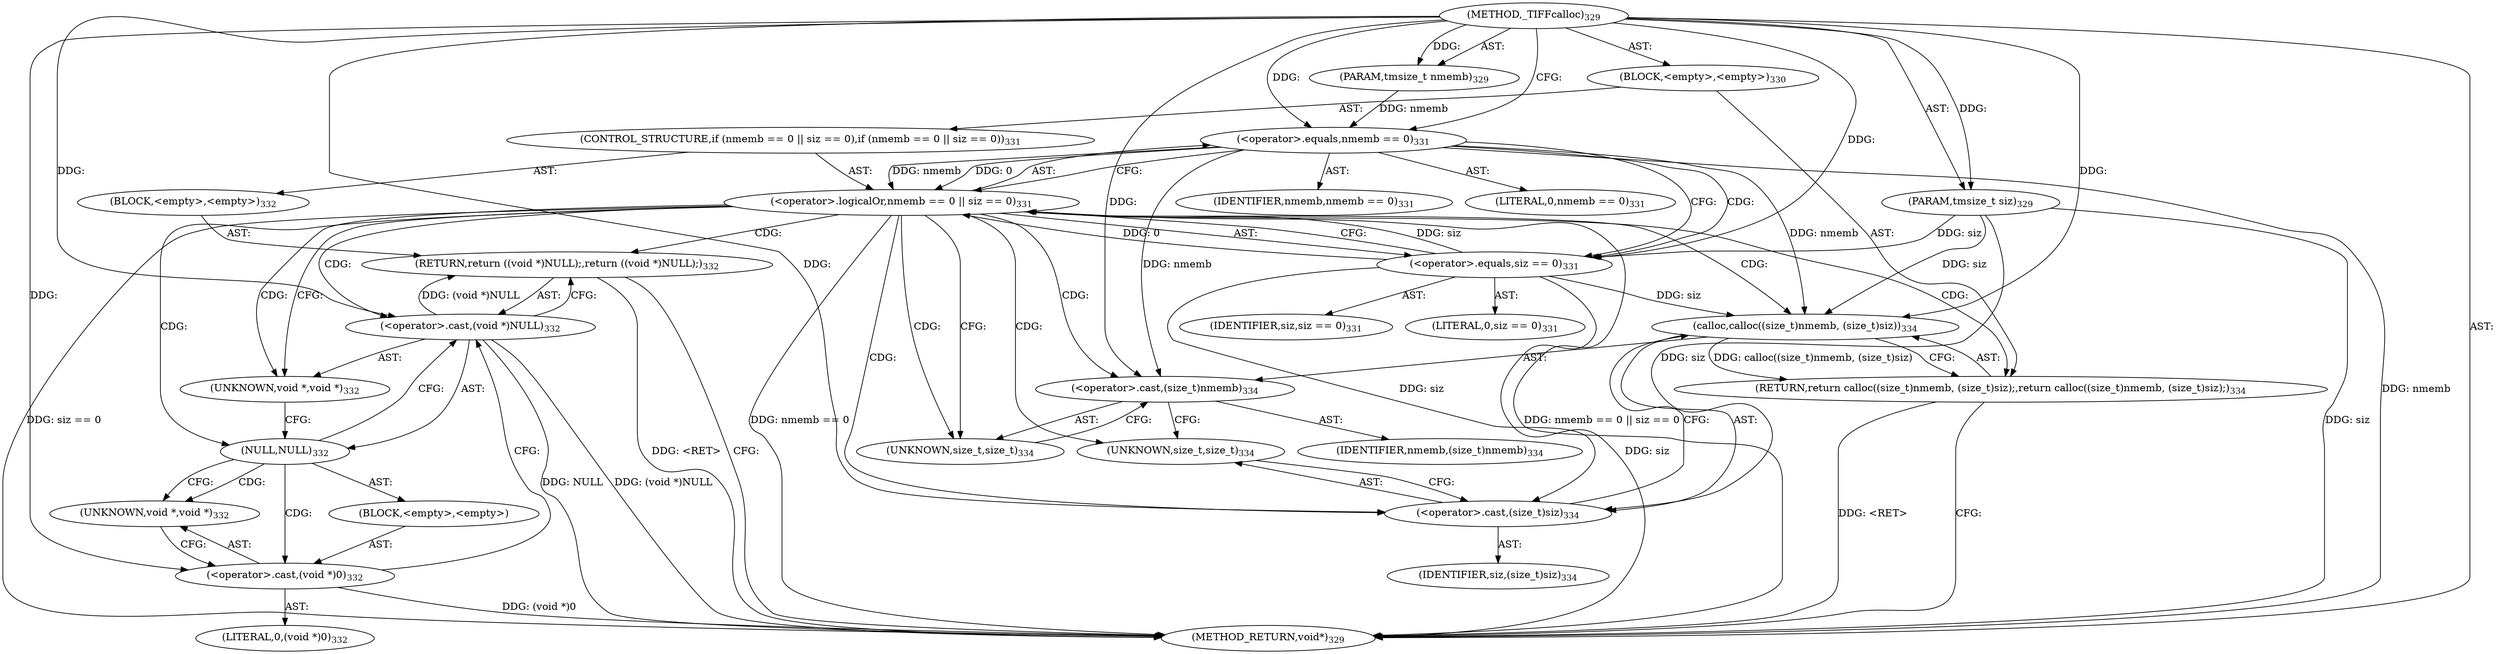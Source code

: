 digraph "_TIFFcalloc" {  
"34118" [label = <(METHOD,_TIFFcalloc)<SUB>329</SUB>> ]
"34119" [label = <(PARAM,tmsize_t nmemb)<SUB>329</SUB>> ]
"34120" [label = <(PARAM,tmsize_t siz)<SUB>329</SUB>> ]
"34121" [label = <(BLOCK,&lt;empty&gt;,&lt;empty&gt;)<SUB>330</SUB>> ]
"34122" [label = <(CONTROL_STRUCTURE,if (nmemb == 0 || siz == 0),if (nmemb == 0 || siz == 0))<SUB>331</SUB>> ]
"34123" [label = <(&lt;operator&gt;.logicalOr,nmemb == 0 || siz == 0)<SUB>331</SUB>> ]
"34124" [label = <(&lt;operator&gt;.equals,nmemb == 0)<SUB>331</SUB>> ]
"34125" [label = <(IDENTIFIER,nmemb,nmemb == 0)<SUB>331</SUB>> ]
"34126" [label = <(LITERAL,0,nmemb == 0)<SUB>331</SUB>> ]
"34127" [label = <(&lt;operator&gt;.equals,siz == 0)<SUB>331</SUB>> ]
"34128" [label = <(IDENTIFIER,siz,siz == 0)<SUB>331</SUB>> ]
"34129" [label = <(LITERAL,0,siz == 0)<SUB>331</SUB>> ]
"34130" [label = <(BLOCK,&lt;empty&gt;,&lt;empty&gt;)<SUB>332</SUB>> ]
"34131" [label = <(RETURN,return ((void *)NULL);,return ((void *)NULL);)<SUB>332</SUB>> ]
"34132" [label = <(&lt;operator&gt;.cast,(void *)NULL)<SUB>332</SUB>> ]
"34133" [label = <(UNKNOWN,void *,void *)<SUB>332</SUB>> ]
"34134" [label = <(NULL,NULL)<SUB>332</SUB>> ]
"34135" [label = <(BLOCK,&lt;empty&gt;,&lt;empty&gt;)> ]
"34136" [label = <(&lt;operator&gt;.cast,(void *)0)<SUB>332</SUB>> ]
"34137" [label = <(UNKNOWN,void *,void *)<SUB>332</SUB>> ]
"34138" [label = <(LITERAL,0,(void *)0)<SUB>332</SUB>> ]
"34139" [label = <(RETURN,return calloc((size_t)nmemb, (size_t)siz);,return calloc((size_t)nmemb, (size_t)siz);)<SUB>334</SUB>> ]
"34140" [label = <(calloc,calloc((size_t)nmemb, (size_t)siz))<SUB>334</SUB>> ]
"34141" [label = <(&lt;operator&gt;.cast,(size_t)nmemb)<SUB>334</SUB>> ]
"34142" [label = <(UNKNOWN,size_t,size_t)<SUB>334</SUB>> ]
"34143" [label = <(IDENTIFIER,nmemb,(size_t)nmemb)<SUB>334</SUB>> ]
"34144" [label = <(&lt;operator&gt;.cast,(size_t)siz)<SUB>334</SUB>> ]
"34145" [label = <(UNKNOWN,size_t,size_t)<SUB>334</SUB>> ]
"34146" [label = <(IDENTIFIER,siz,(size_t)siz)<SUB>334</SUB>> ]
"34147" [label = <(METHOD_RETURN,void*)<SUB>329</SUB>> ]
  "34118" -> "34119"  [ label = "AST: "] 
  "34118" -> "34120"  [ label = "AST: "] 
  "34118" -> "34121"  [ label = "AST: "] 
  "34118" -> "34147"  [ label = "AST: "] 
  "34121" -> "34122"  [ label = "AST: "] 
  "34121" -> "34139"  [ label = "AST: "] 
  "34122" -> "34123"  [ label = "AST: "] 
  "34122" -> "34130"  [ label = "AST: "] 
  "34123" -> "34124"  [ label = "AST: "] 
  "34123" -> "34127"  [ label = "AST: "] 
  "34124" -> "34125"  [ label = "AST: "] 
  "34124" -> "34126"  [ label = "AST: "] 
  "34127" -> "34128"  [ label = "AST: "] 
  "34127" -> "34129"  [ label = "AST: "] 
  "34130" -> "34131"  [ label = "AST: "] 
  "34131" -> "34132"  [ label = "AST: "] 
  "34132" -> "34133"  [ label = "AST: "] 
  "34132" -> "34134"  [ label = "AST: "] 
  "34134" -> "34135"  [ label = "AST: "] 
  "34135" -> "34136"  [ label = "AST: "] 
  "34136" -> "34137"  [ label = "AST: "] 
  "34136" -> "34138"  [ label = "AST: "] 
  "34139" -> "34140"  [ label = "AST: "] 
  "34140" -> "34141"  [ label = "AST: "] 
  "34140" -> "34144"  [ label = "AST: "] 
  "34141" -> "34142"  [ label = "AST: "] 
  "34141" -> "34143"  [ label = "AST: "] 
  "34144" -> "34145"  [ label = "AST: "] 
  "34144" -> "34146"  [ label = "AST: "] 
  "34139" -> "34147"  [ label = "CFG: "] 
  "34123" -> "34133"  [ label = "CFG: "] 
  "34123" -> "34142"  [ label = "CFG: "] 
  "34140" -> "34139"  [ label = "CFG: "] 
  "34124" -> "34123"  [ label = "CFG: "] 
  "34124" -> "34127"  [ label = "CFG: "] 
  "34127" -> "34123"  [ label = "CFG: "] 
  "34131" -> "34147"  [ label = "CFG: "] 
  "34141" -> "34145"  [ label = "CFG: "] 
  "34144" -> "34140"  [ label = "CFG: "] 
  "34132" -> "34131"  [ label = "CFG: "] 
  "34142" -> "34141"  [ label = "CFG: "] 
  "34145" -> "34144"  [ label = "CFG: "] 
  "34133" -> "34134"  [ label = "CFG: "] 
  "34134" -> "34137"  [ label = "CFG: "] 
  "34134" -> "34132"  [ label = "CFG: "] 
  "34136" -> "34132"  [ label = "CFG: "] 
  "34137" -> "34136"  [ label = "CFG: "] 
  "34118" -> "34124"  [ label = "CFG: "] 
  "34139" -> "34147"  [ label = "DDG: &lt;RET&gt;"] 
  "34131" -> "34147"  [ label = "DDG: &lt;RET&gt;"] 
  "34120" -> "34147"  [ label = "DDG: siz"] 
  "34124" -> "34147"  [ label = "DDG: nmemb"] 
  "34123" -> "34147"  [ label = "DDG: nmemb == 0"] 
  "34127" -> "34147"  [ label = "DDG: siz"] 
  "34123" -> "34147"  [ label = "DDG: siz == 0"] 
  "34123" -> "34147"  [ label = "DDG: nmemb == 0 || siz == 0"] 
  "34132" -> "34147"  [ label = "DDG: NULL"] 
  "34136" -> "34147"  [ label = "DDG: (void *)0"] 
  "34132" -> "34147"  [ label = "DDG: (void *)NULL"] 
  "34118" -> "34119"  [ label = "DDG: "] 
  "34118" -> "34120"  [ label = "DDG: "] 
  "34140" -> "34139"  [ label = "DDG: calloc((size_t)nmemb, (size_t)siz)"] 
  "34124" -> "34123"  [ label = "DDG: nmemb"] 
  "34124" -> "34123"  [ label = "DDG: 0"] 
  "34127" -> "34123"  [ label = "DDG: siz"] 
  "34127" -> "34123"  [ label = "DDG: 0"] 
  "34132" -> "34131"  [ label = "DDG: (void *)NULL"] 
  "34124" -> "34140"  [ label = "DDG: nmemb"] 
  "34118" -> "34140"  [ label = "DDG: "] 
  "34127" -> "34140"  [ label = "DDG: siz"] 
  "34120" -> "34140"  [ label = "DDG: siz"] 
  "34119" -> "34124"  [ label = "DDG: nmemb"] 
  "34118" -> "34124"  [ label = "DDG: "] 
  "34120" -> "34127"  [ label = "DDG: siz"] 
  "34118" -> "34127"  [ label = "DDG: "] 
  "34118" -> "34132"  [ label = "DDG: "] 
  "34124" -> "34141"  [ label = "DDG: nmemb"] 
  "34118" -> "34141"  [ label = "DDG: "] 
  "34127" -> "34144"  [ label = "DDG: siz"] 
  "34120" -> "34144"  [ label = "DDG: siz"] 
  "34118" -> "34144"  [ label = "DDG: "] 
  "34118" -> "34136"  [ label = "DDG: "] 
  "34123" -> "34140"  [ label = "CDG: "] 
  "34123" -> "34133"  [ label = "CDG: "] 
  "34123" -> "34132"  [ label = "CDG: "] 
  "34123" -> "34131"  [ label = "CDG: "] 
  "34123" -> "34134"  [ label = "CDG: "] 
  "34123" -> "34142"  [ label = "CDG: "] 
  "34123" -> "34141"  [ label = "CDG: "] 
  "34123" -> "34144"  [ label = "CDG: "] 
  "34123" -> "34139"  [ label = "CDG: "] 
  "34123" -> "34145"  [ label = "CDG: "] 
  "34124" -> "34127"  [ label = "CDG: "] 
  "34134" -> "34137"  [ label = "CDG: "] 
  "34134" -> "34136"  [ label = "CDG: "] 
}
